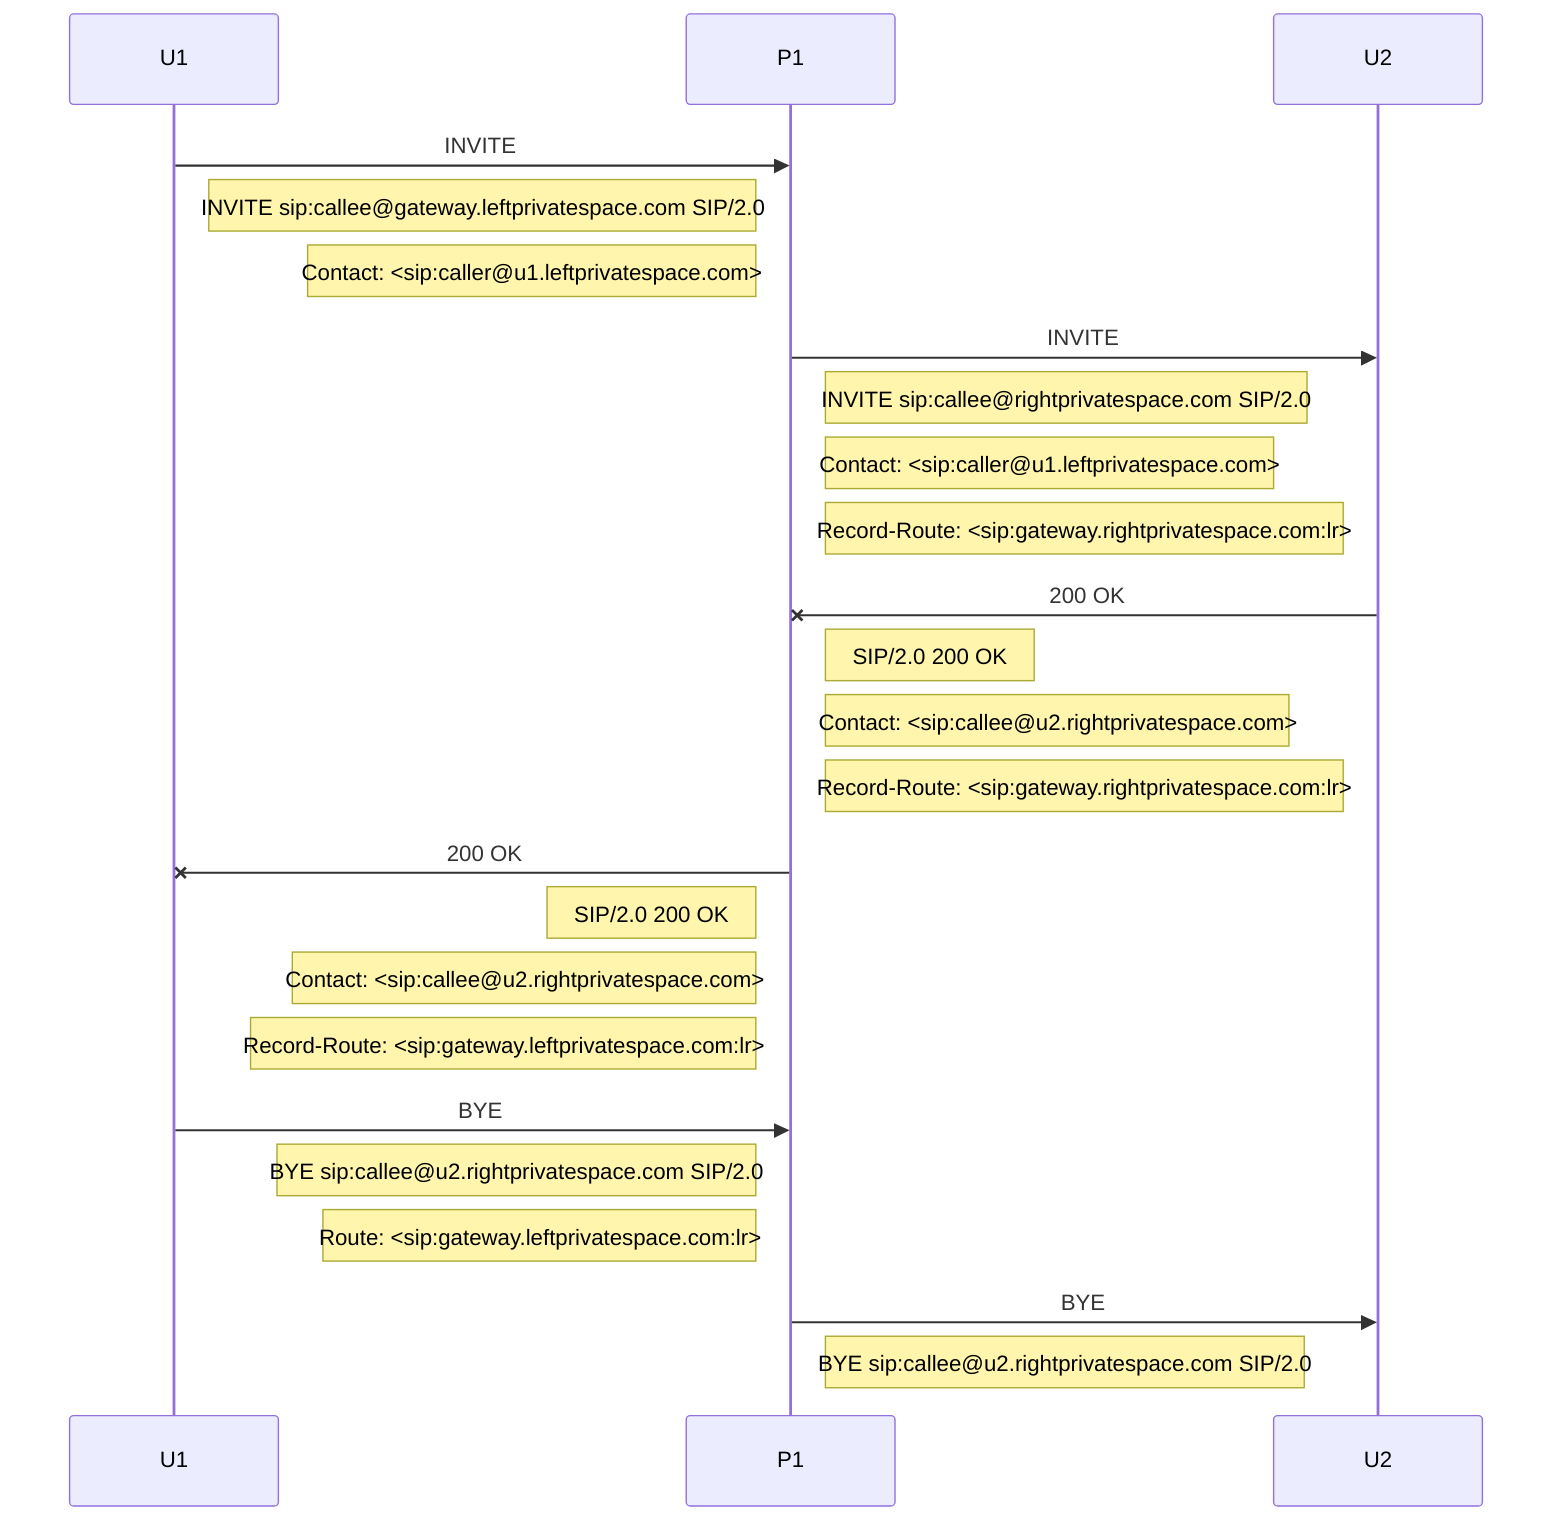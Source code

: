 %% Sequence diagram code
sequenceDiagram
    U1 ->> P1: INVITE
    Note left of P1: INVITE sip:callee@gateway.leftprivatespace.com SIP/2.0
    Note left of P1: Contact: <sip:caller@u1.leftprivatespace.com>
    P1 ->> U2: INVITE
    Note right of P1: INVITE sip:callee@rightprivatespace.com SIP/2.0
    Note right of P1: Contact: <sip:caller@u1.leftprivatespace.com>
    Note right of P1: Record-Route: <sip:gateway.rightprivatespace.com:lr>
    U2 -x P1: 200 OK
    Note right of P1: SIP/2.0 200 OK
    Note right of P1: Contact: <sip:callee@u2.rightprivatespace.com>
    Note right of P1: Record-Route: <sip:gateway.rightprivatespace.com:lr>
    P1 -x U1: 200 OK
    Note left of P1: SIP/2.0 200 OK
    Note left of P1: Contact: <sip:callee@u2.rightprivatespace.com>
    Note left of P1: Record-Route: <sip:gateway.leftprivatespace.com:lr>
    U1 ->> P1: BYE
    Note left of P1: BYE sip:callee@u2.rightprivatespace.com SIP/2.0
    Note left of P1: Route: <sip:gateway.leftprivatespace.com:lr>
    P1 ->> U2: BYE
    Note right of P1: BYE sip:callee@u2.rightprivatespace.com SIP/2.0